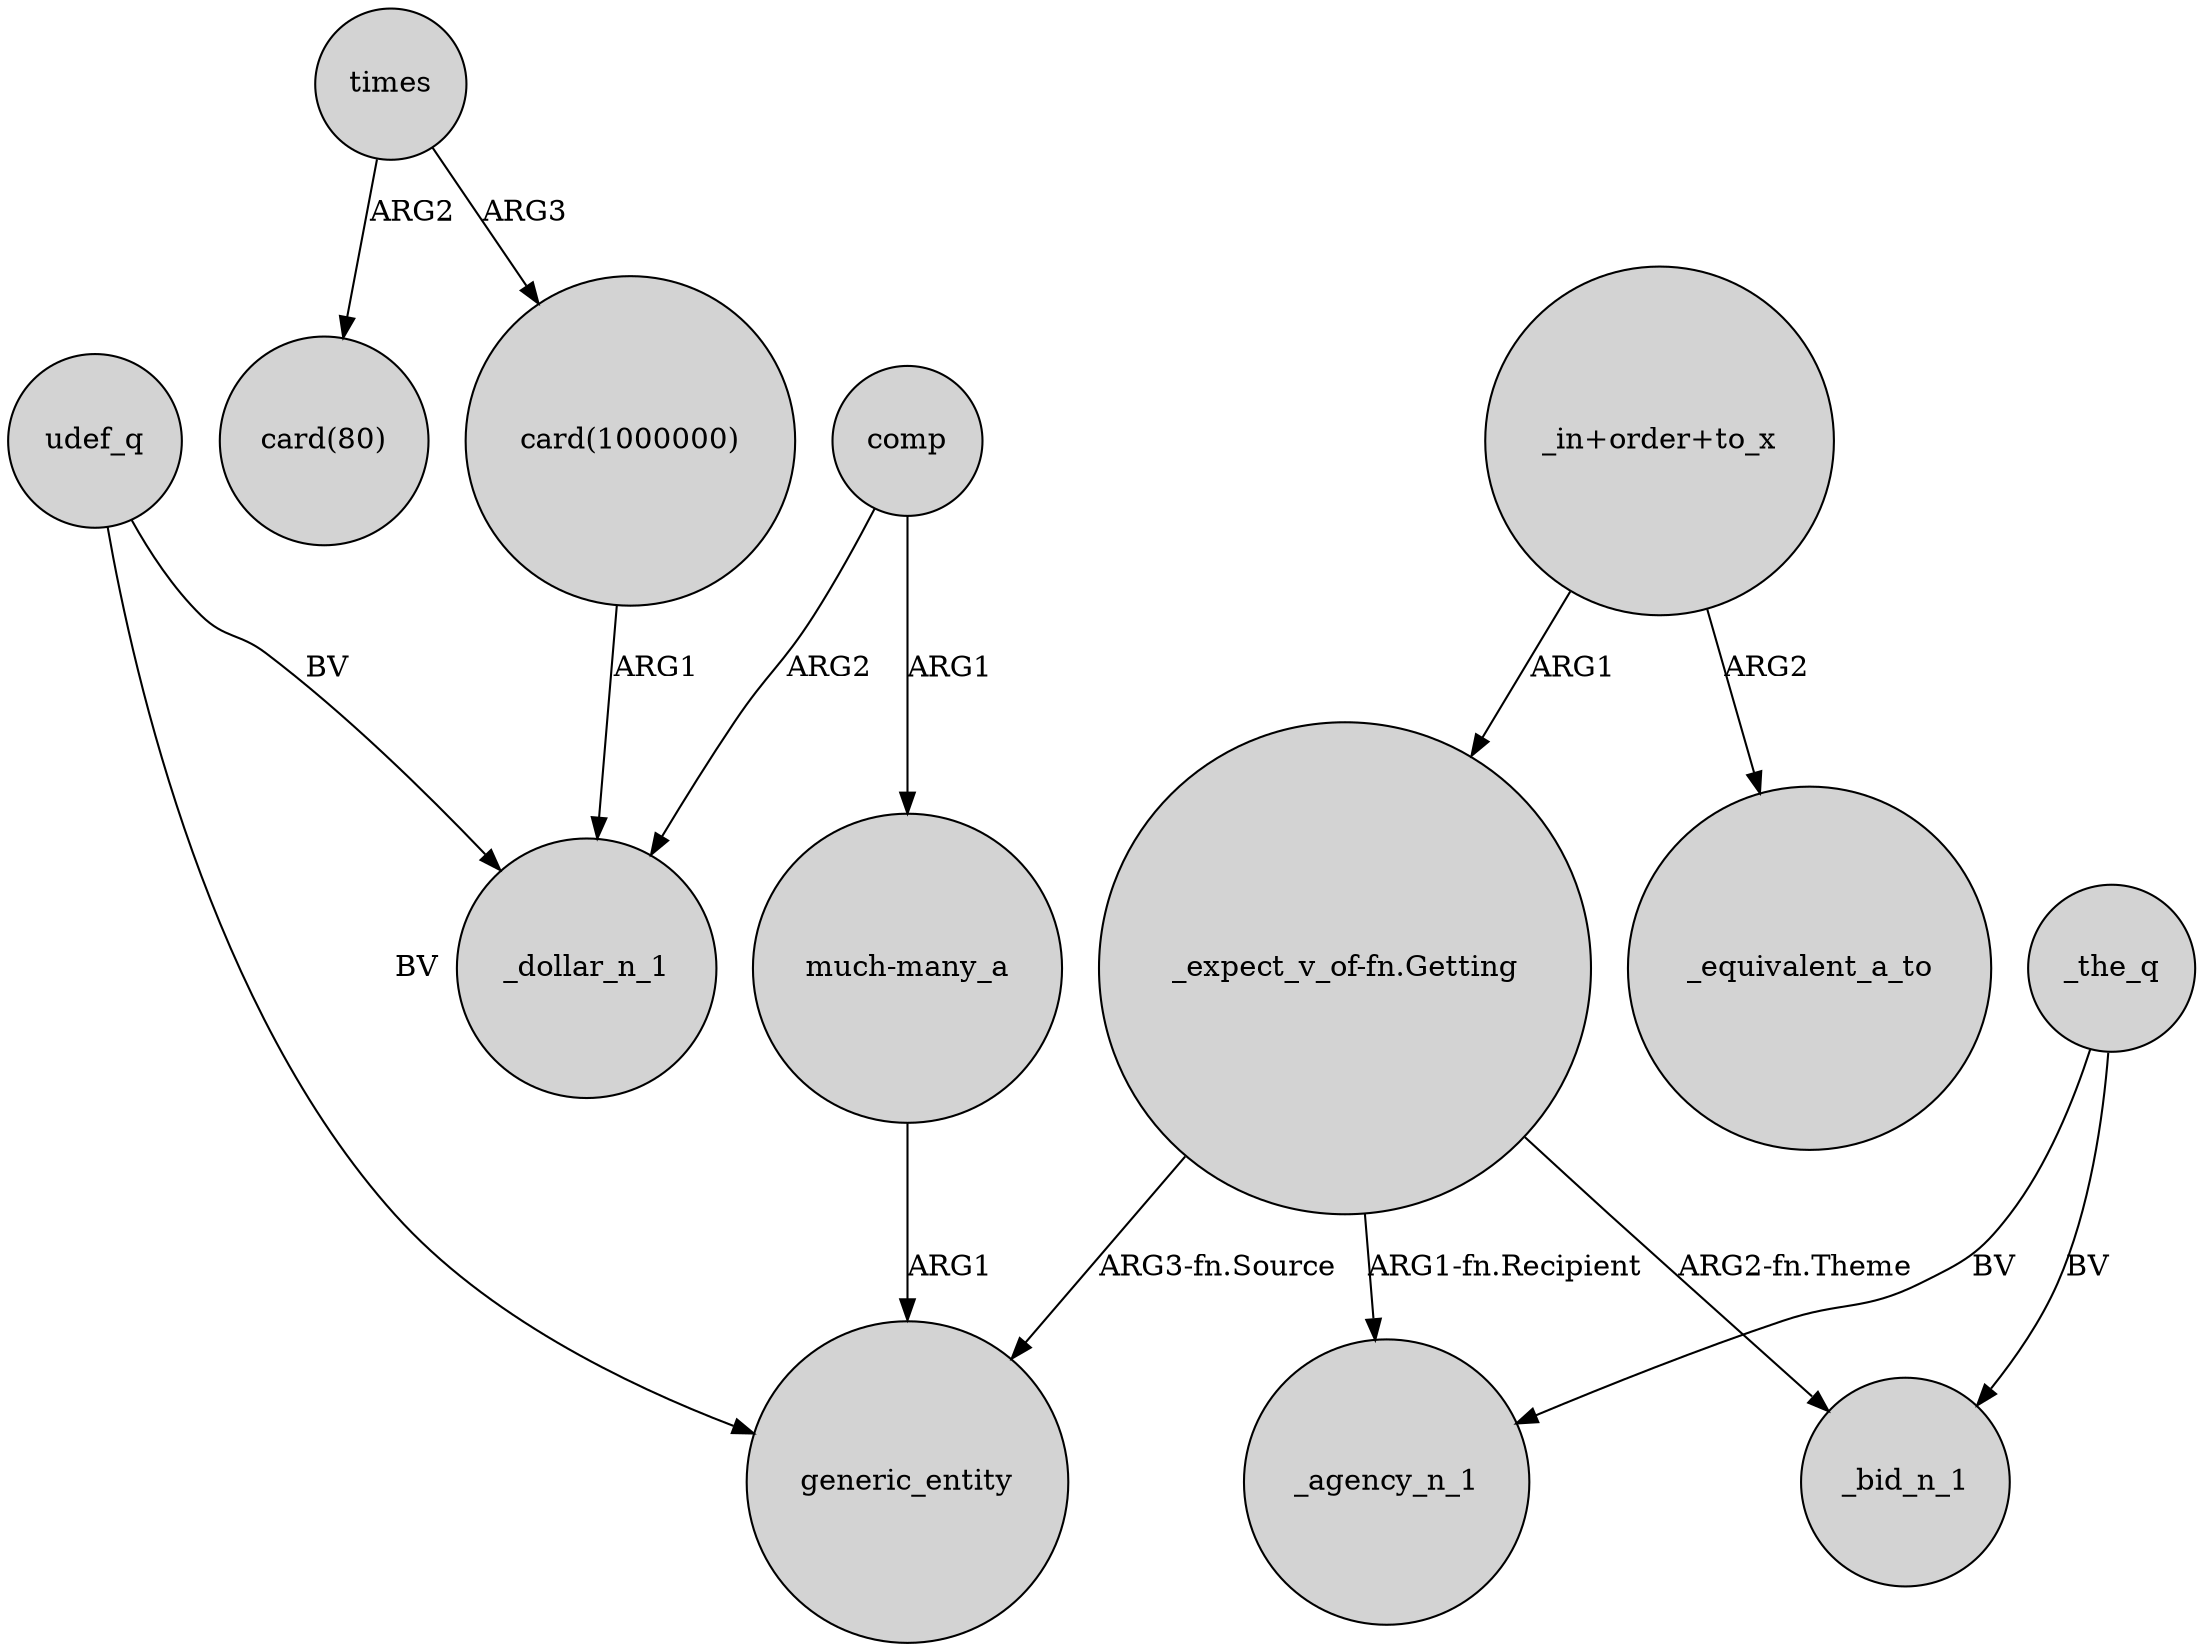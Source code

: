 digraph {
	node [shape=circle style=filled]
	times -> "card(1000000)" [label=ARG3]
	_the_q -> _agency_n_1 [label=BV]
	"much-many_a" -> generic_entity [label=ARG1]
	"_expect_v_of-fn.Getting" -> _bid_n_1 [label="ARG2-fn.Theme"]
	"_in+order+to_x" -> "_expect_v_of-fn.Getting" [label=ARG1]
	udef_q -> _dollar_n_1 [label=BV]
	comp -> _dollar_n_1 [label=ARG2]
	udef_q -> generic_entity [label=BV]
	"card(1000000)" -> _dollar_n_1 [label=ARG1]
	"_in+order+to_x" -> _equivalent_a_to [label=ARG2]
	"_expect_v_of-fn.Getting" -> _agency_n_1 [label="ARG1-fn.Recipient"]
	times -> "card(80)" [label=ARG2]
	"_expect_v_of-fn.Getting" -> generic_entity [label="ARG3-fn.Source"]
	comp -> "much-many_a" [label=ARG1]
	_the_q -> _bid_n_1 [label=BV]
}
